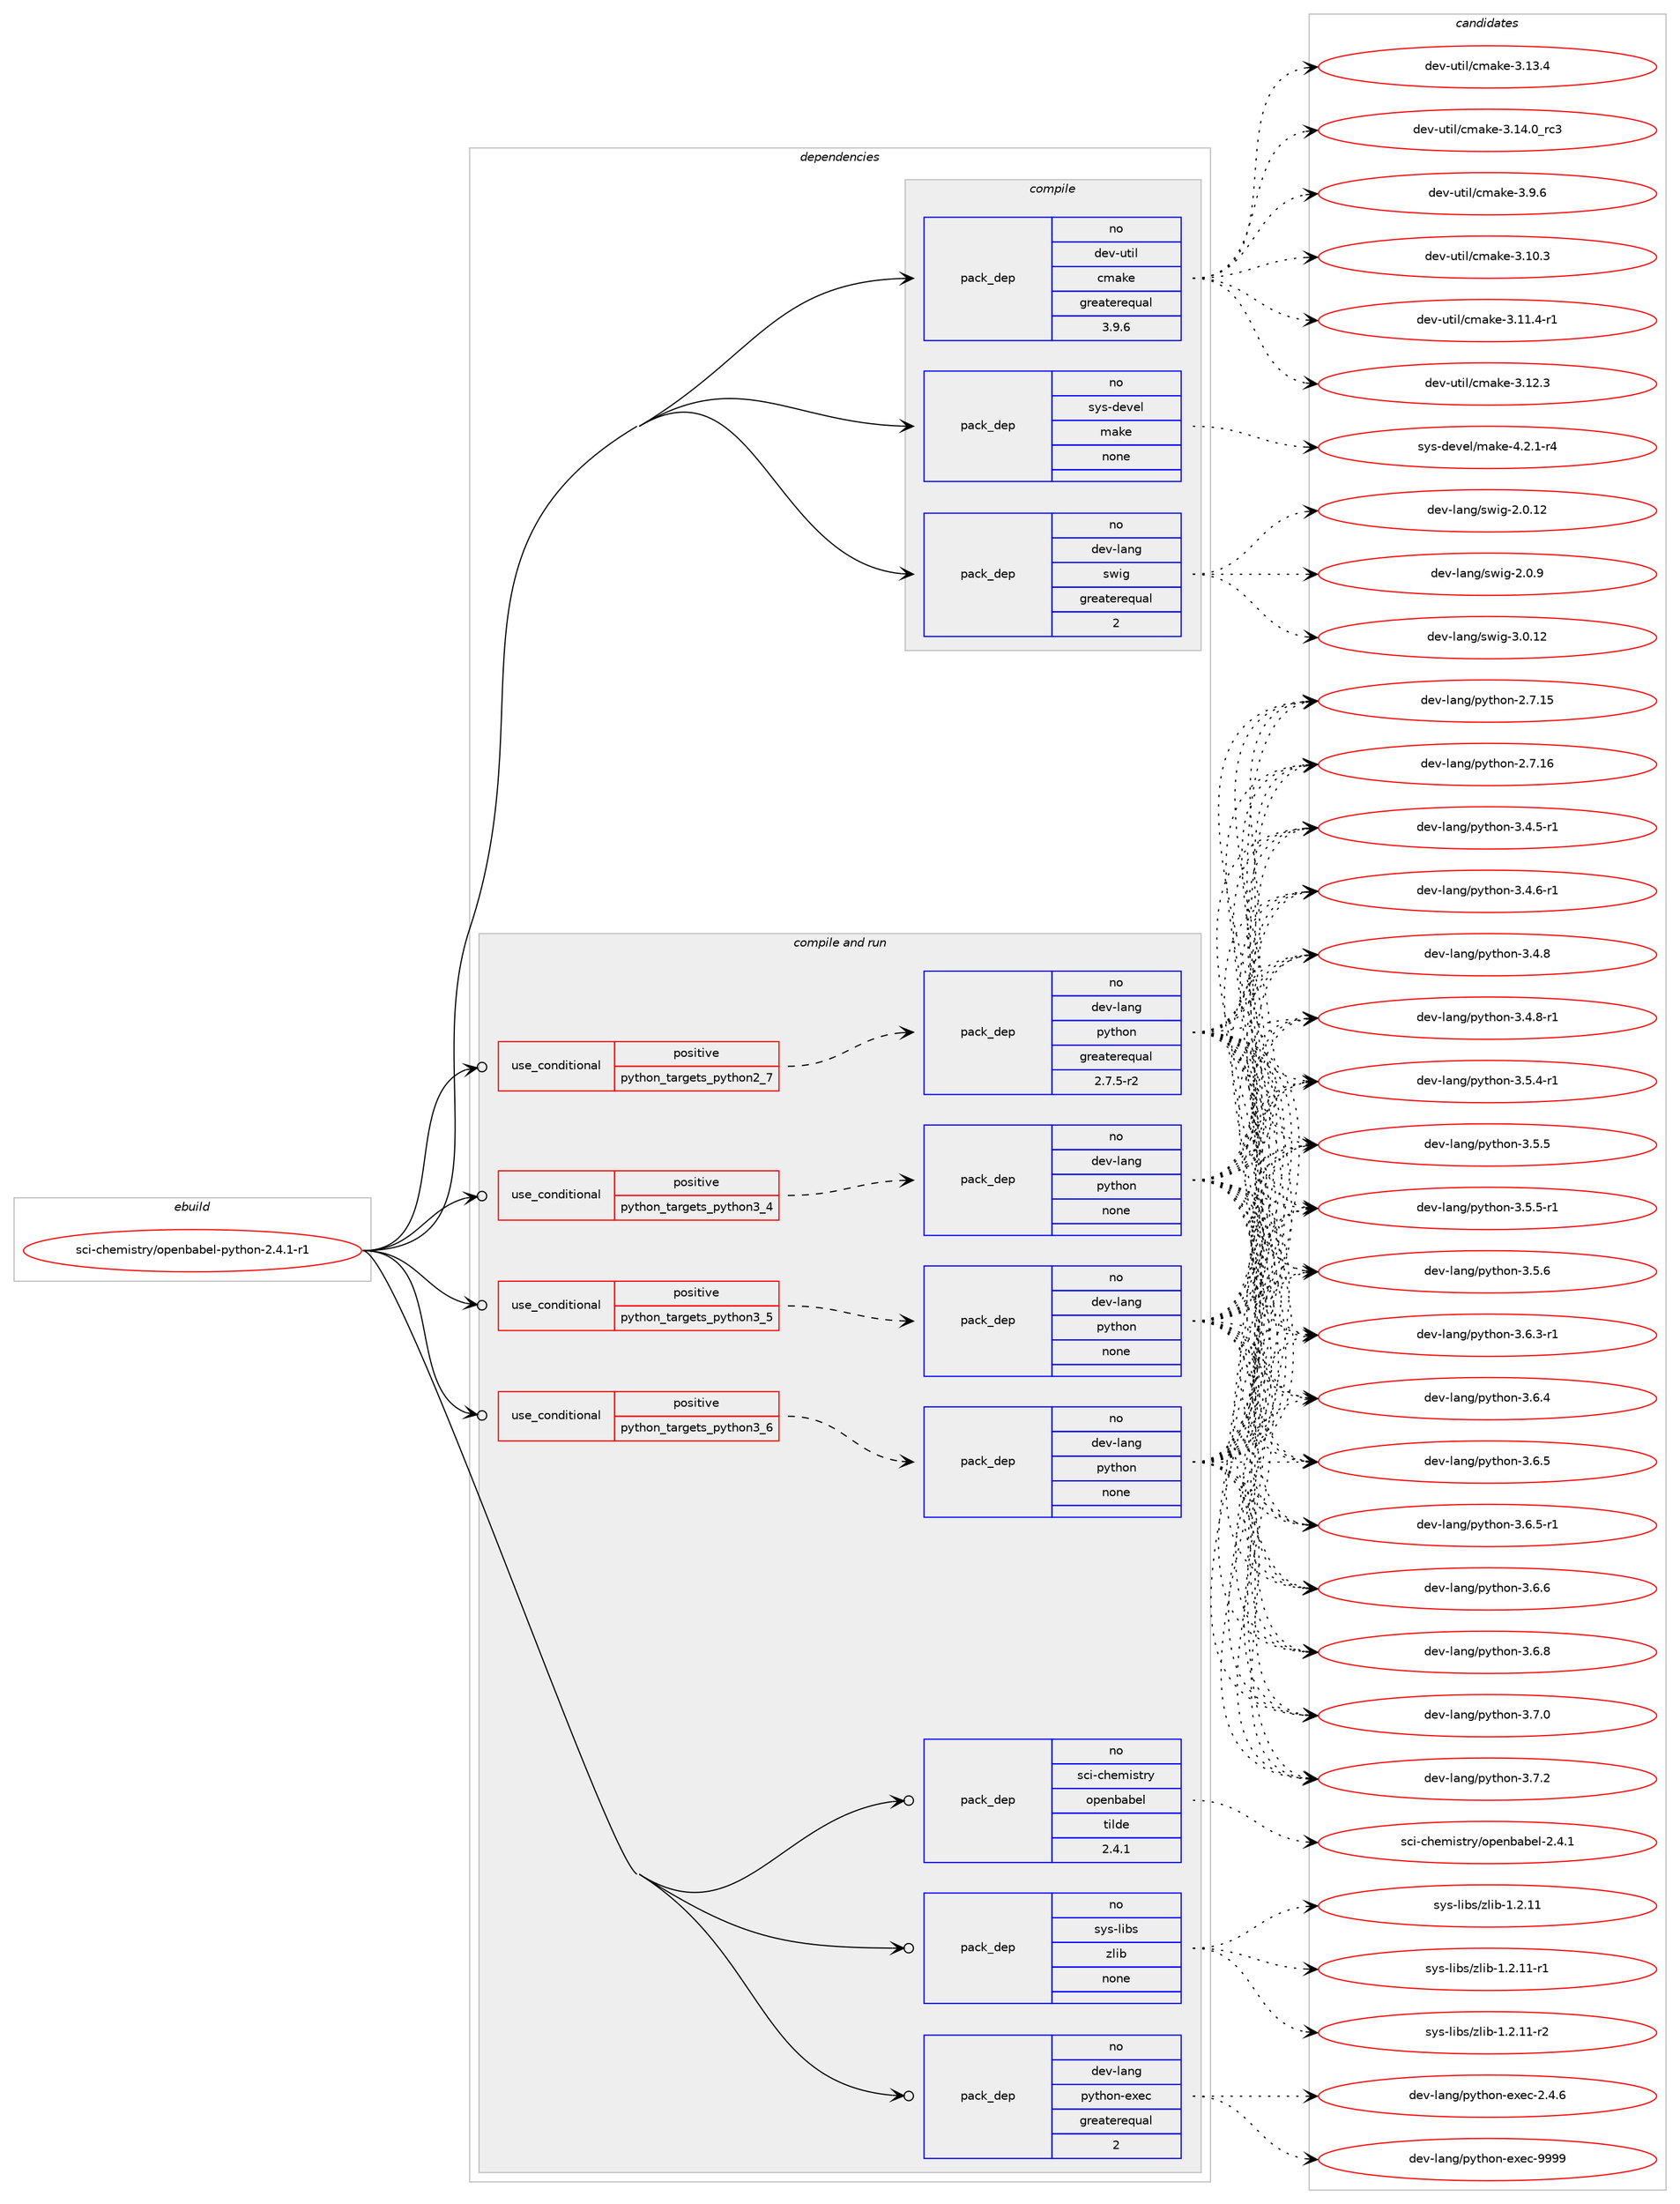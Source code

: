 digraph prolog {

# *************
# Graph options
# *************

newrank=true;
concentrate=true;
compound=true;
graph [rankdir=LR,fontname=Helvetica,fontsize=10,ranksep=1.5];#, ranksep=2.5, nodesep=0.2];
edge  [arrowhead=vee];
node  [fontname=Helvetica,fontsize=10];

# **********
# The ebuild
# **********

subgraph cluster_leftcol {
color=gray;
rank=same;
label=<<i>ebuild</i>>;
id [label="sci-chemistry/openbabel-python-2.4.1-r1", color=red, width=4, href="../sci-chemistry/openbabel-python-2.4.1-r1.svg"];
}

# ****************
# The dependencies
# ****************

subgraph cluster_midcol {
color=gray;
label=<<i>dependencies</i>>;
subgraph cluster_compile {
fillcolor="#eeeeee";
style=filled;
label=<<i>compile</i>>;
subgraph pack1208344 {
dependency1688471 [label=<<TABLE BORDER="0" CELLBORDER="1" CELLSPACING="0" CELLPADDING="4" WIDTH="220"><TR><TD ROWSPAN="6" CELLPADDING="30">pack_dep</TD></TR><TR><TD WIDTH="110">no</TD></TR><TR><TD>dev-lang</TD></TR><TR><TD>swig</TD></TR><TR><TD>greaterequal</TD></TR><TR><TD>2</TD></TR></TABLE>>, shape=none, color=blue];
}
id:e -> dependency1688471:w [weight=20,style="solid",arrowhead="vee"];
subgraph pack1208345 {
dependency1688472 [label=<<TABLE BORDER="0" CELLBORDER="1" CELLSPACING="0" CELLPADDING="4" WIDTH="220"><TR><TD ROWSPAN="6" CELLPADDING="30">pack_dep</TD></TR><TR><TD WIDTH="110">no</TD></TR><TR><TD>dev-util</TD></TR><TR><TD>cmake</TD></TR><TR><TD>greaterequal</TD></TR><TR><TD>3.9.6</TD></TR></TABLE>>, shape=none, color=blue];
}
id:e -> dependency1688472:w [weight=20,style="solid",arrowhead="vee"];
subgraph pack1208346 {
dependency1688473 [label=<<TABLE BORDER="0" CELLBORDER="1" CELLSPACING="0" CELLPADDING="4" WIDTH="220"><TR><TD ROWSPAN="6" CELLPADDING="30">pack_dep</TD></TR><TR><TD WIDTH="110">no</TD></TR><TR><TD>sys-devel</TD></TR><TR><TD>make</TD></TR><TR><TD>none</TD></TR><TR><TD></TD></TR></TABLE>>, shape=none, color=blue];
}
id:e -> dependency1688473:w [weight=20,style="solid",arrowhead="vee"];
}
subgraph cluster_compileandrun {
fillcolor="#eeeeee";
style=filled;
label=<<i>compile and run</i>>;
subgraph cond452471 {
dependency1688474 [label=<<TABLE BORDER="0" CELLBORDER="1" CELLSPACING="0" CELLPADDING="4"><TR><TD ROWSPAN="3" CELLPADDING="10">use_conditional</TD></TR><TR><TD>positive</TD></TR><TR><TD>python_targets_python2_7</TD></TR></TABLE>>, shape=none, color=red];
subgraph pack1208347 {
dependency1688475 [label=<<TABLE BORDER="0" CELLBORDER="1" CELLSPACING="0" CELLPADDING="4" WIDTH="220"><TR><TD ROWSPAN="6" CELLPADDING="30">pack_dep</TD></TR><TR><TD WIDTH="110">no</TD></TR><TR><TD>dev-lang</TD></TR><TR><TD>python</TD></TR><TR><TD>greaterequal</TD></TR><TR><TD>2.7.5-r2</TD></TR></TABLE>>, shape=none, color=blue];
}
dependency1688474:e -> dependency1688475:w [weight=20,style="dashed",arrowhead="vee"];
}
id:e -> dependency1688474:w [weight=20,style="solid",arrowhead="odotvee"];
subgraph cond452472 {
dependency1688476 [label=<<TABLE BORDER="0" CELLBORDER="1" CELLSPACING="0" CELLPADDING="4"><TR><TD ROWSPAN="3" CELLPADDING="10">use_conditional</TD></TR><TR><TD>positive</TD></TR><TR><TD>python_targets_python3_4</TD></TR></TABLE>>, shape=none, color=red];
subgraph pack1208348 {
dependency1688477 [label=<<TABLE BORDER="0" CELLBORDER="1" CELLSPACING="0" CELLPADDING="4" WIDTH="220"><TR><TD ROWSPAN="6" CELLPADDING="30">pack_dep</TD></TR><TR><TD WIDTH="110">no</TD></TR><TR><TD>dev-lang</TD></TR><TR><TD>python</TD></TR><TR><TD>none</TD></TR><TR><TD></TD></TR></TABLE>>, shape=none, color=blue];
}
dependency1688476:e -> dependency1688477:w [weight=20,style="dashed",arrowhead="vee"];
}
id:e -> dependency1688476:w [weight=20,style="solid",arrowhead="odotvee"];
subgraph cond452473 {
dependency1688478 [label=<<TABLE BORDER="0" CELLBORDER="1" CELLSPACING="0" CELLPADDING="4"><TR><TD ROWSPAN="3" CELLPADDING="10">use_conditional</TD></TR><TR><TD>positive</TD></TR><TR><TD>python_targets_python3_5</TD></TR></TABLE>>, shape=none, color=red];
subgraph pack1208349 {
dependency1688479 [label=<<TABLE BORDER="0" CELLBORDER="1" CELLSPACING="0" CELLPADDING="4" WIDTH="220"><TR><TD ROWSPAN="6" CELLPADDING="30">pack_dep</TD></TR><TR><TD WIDTH="110">no</TD></TR><TR><TD>dev-lang</TD></TR><TR><TD>python</TD></TR><TR><TD>none</TD></TR><TR><TD></TD></TR></TABLE>>, shape=none, color=blue];
}
dependency1688478:e -> dependency1688479:w [weight=20,style="dashed",arrowhead="vee"];
}
id:e -> dependency1688478:w [weight=20,style="solid",arrowhead="odotvee"];
subgraph cond452474 {
dependency1688480 [label=<<TABLE BORDER="0" CELLBORDER="1" CELLSPACING="0" CELLPADDING="4"><TR><TD ROWSPAN="3" CELLPADDING="10">use_conditional</TD></TR><TR><TD>positive</TD></TR><TR><TD>python_targets_python3_6</TD></TR></TABLE>>, shape=none, color=red];
subgraph pack1208350 {
dependency1688481 [label=<<TABLE BORDER="0" CELLBORDER="1" CELLSPACING="0" CELLPADDING="4" WIDTH="220"><TR><TD ROWSPAN="6" CELLPADDING="30">pack_dep</TD></TR><TR><TD WIDTH="110">no</TD></TR><TR><TD>dev-lang</TD></TR><TR><TD>python</TD></TR><TR><TD>none</TD></TR><TR><TD></TD></TR></TABLE>>, shape=none, color=blue];
}
dependency1688480:e -> dependency1688481:w [weight=20,style="dashed",arrowhead="vee"];
}
id:e -> dependency1688480:w [weight=20,style="solid",arrowhead="odotvee"];
subgraph pack1208351 {
dependency1688482 [label=<<TABLE BORDER="0" CELLBORDER="1" CELLSPACING="0" CELLPADDING="4" WIDTH="220"><TR><TD ROWSPAN="6" CELLPADDING="30">pack_dep</TD></TR><TR><TD WIDTH="110">no</TD></TR><TR><TD>dev-lang</TD></TR><TR><TD>python-exec</TD></TR><TR><TD>greaterequal</TD></TR><TR><TD>2</TD></TR></TABLE>>, shape=none, color=blue];
}
id:e -> dependency1688482:w [weight=20,style="solid",arrowhead="odotvee"];
subgraph pack1208352 {
dependency1688483 [label=<<TABLE BORDER="0" CELLBORDER="1" CELLSPACING="0" CELLPADDING="4" WIDTH="220"><TR><TD ROWSPAN="6" CELLPADDING="30">pack_dep</TD></TR><TR><TD WIDTH="110">no</TD></TR><TR><TD>sci-chemistry</TD></TR><TR><TD>openbabel</TD></TR><TR><TD>tilde</TD></TR><TR><TD>2.4.1</TD></TR></TABLE>>, shape=none, color=blue];
}
id:e -> dependency1688483:w [weight=20,style="solid",arrowhead="odotvee"];
subgraph pack1208353 {
dependency1688484 [label=<<TABLE BORDER="0" CELLBORDER="1" CELLSPACING="0" CELLPADDING="4" WIDTH="220"><TR><TD ROWSPAN="6" CELLPADDING="30">pack_dep</TD></TR><TR><TD WIDTH="110">no</TD></TR><TR><TD>sys-libs</TD></TR><TR><TD>zlib</TD></TR><TR><TD>none</TD></TR><TR><TD></TD></TR></TABLE>>, shape=none, color=blue];
}
id:e -> dependency1688484:w [weight=20,style="solid",arrowhead="odotvee"];
}
subgraph cluster_run {
fillcolor="#eeeeee";
style=filled;
label=<<i>run</i>>;
}
}

# **************
# The candidates
# **************

subgraph cluster_choices {
rank=same;
color=gray;
label=<<i>candidates</i>>;

subgraph choice1208344 {
color=black;
nodesep=1;
choice10010111845108971101034711511910510345504648464950 [label="dev-lang/swig-2.0.12", color=red, width=4,href="../dev-lang/swig-2.0.12.svg"];
choice100101118451089711010347115119105103455046484657 [label="dev-lang/swig-2.0.9", color=red, width=4,href="../dev-lang/swig-2.0.9.svg"];
choice10010111845108971101034711511910510345514648464950 [label="dev-lang/swig-3.0.12", color=red, width=4,href="../dev-lang/swig-3.0.12.svg"];
dependency1688471:e -> choice10010111845108971101034711511910510345504648464950:w [style=dotted,weight="100"];
dependency1688471:e -> choice100101118451089711010347115119105103455046484657:w [style=dotted,weight="100"];
dependency1688471:e -> choice10010111845108971101034711511910510345514648464950:w [style=dotted,weight="100"];
}
subgraph choice1208345 {
color=black;
nodesep=1;
choice1001011184511711610510847991099710710145514649484651 [label="dev-util/cmake-3.10.3", color=red, width=4,href="../dev-util/cmake-3.10.3.svg"];
choice10010111845117116105108479910997107101455146494946524511449 [label="dev-util/cmake-3.11.4-r1", color=red, width=4,href="../dev-util/cmake-3.11.4-r1.svg"];
choice1001011184511711610510847991099710710145514649504651 [label="dev-util/cmake-3.12.3", color=red, width=4,href="../dev-util/cmake-3.12.3.svg"];
choice1001011184511711610510847991099710710145514649514652 [label="dev-util/cmake-3.13.4", color=red, width=4,href="../dev-util/cmake-3.13.4.svg"];
choice1001011184511711610510847991099710710145514649524648951149951 [label="dev-util/cmake-3.14.0_rc3", color=red, width=4,href="../dev-util/cmake-3.14.0_rc3.svg"];
choice10010111845117116105108479910997107101455146574654 [label="dev-util/cmake-3.9.6", color=red, width=4,href="../dev-util/cmake-3.9.6.svg"];
dependency1688472:e -> choice1001011184511711610510847991099710710145514649484651:w [style=dotted,weight="100"];
dependency1688472:e -> choice10010111845117116105108479910997107101455146494946524511449:w [style=dotted,weight="100"];
dependency1688472:e -> choice1001011184511711610510847991099710710145514649504651:w [style=dotted,weight="100"];
dependency1688472:e -> choice1001011184511711610510847991099710710145514649514652:w [style=dotted,weight="100"];
dependency1688472:e -> choice1001011184511711610510847991099710710145514649524648951149951:w [style=dotted,weight="100"];
dependency1688472:e -> choice10010111845117116105108479910997107101455146574654:w [style=dotted,weight="100"];
}
subgraph choice1208346 {
color=black;
nodesep=1;
choice1151211154510010111810110847109971071014552465046494511452 [label="sys-devel/make-4.2.1-r4", color=red, width=4,href="../sys-devel/make-4.2.1-r4.svg"];
dependency1688473:e -> choice1151211154510010111810110847109971071014552465046494511452:w [style=dotted,weight="100"];
}
subgraph choice1208347 {
color=black;
nodesep=1;
choice10010111845108971101034711212111610411111045504655464953 [label="dev-lang/python-2.7.15", color=red, width=4,href="../dev-lang/python-2.7.15.svg"];
choice10010111845108971101034711212111610411111045504655464954 [label="dev-lang/python-2.7.16", color=red, width=4,href="../dev-lang/python-2.7.16.svg"];
choice1001011184510897110103471121211161041111104551465246534511449 [label="dev-lang/python-3.4.5-r1", color=red, width=4,href="../dev-lang/python-3.4.5-r1.svg"];
choice1001011184510897110103471121211161041111104551465246544511449 [label="dev-lang/python-3.4.6-r1", color=red, width=4,href="../dev-lang/python-3.4.6-r1.svg"];
choice100101118451089711010347112121116104111110455146524656 [label="dev-lang/python-3.4.8", color=red, width=4,href="../dev-lang/python-3.4.8.svg"];
choice1001011184510897110103471121211161041111104551465246564511449 [label="dev-lang/python-3.4.8-r1", color=red, width=4,href="../dev-lang/python-3.4.8-r1.svg"];
choice1001011184510897110103471121211161041111104551465346524511449 [label="dev-lang/python-3.5.4-r1", color=red, width=4,href="../dev-lang/python-3.5.4-r1.svg"];
choice100101118451089711010347112121116104111110455146534653 [label="dev-lang/python-3.5.5", color=red, width=4,href="../dev-lang/python-3.5.5.svg"];
choice1001011184510897110103471121211161041111104551465346534511449 [label="dev-lang/python-3.5.5-r1", color=red, width=4,href="../dev-lang/python-3.5.5-r1.svg"];
choice100101118451089711010347112121116104111110455146534654 [label="dev-lang/python-3.5.6", color=red, width=4,href="../dev-lang/python-3.5.6.svg"];
choice1001011184510897110103471121211161041111104551465446514511449 [label="dev-lang/python-3.6.3-r1", color=red, width=4,href="../dev-lang/python-3.6.3-r1.svg"];
choice100101118451089711010347112121116104111110455146544652 [label="dev-lang/python-3.6.4", color=red, width=4,href="../dev-lang/python-3.6.4.svg"];
choice100101118451089711010347112121116104111110455146544653 [label="dev-lang/python-3.6.5", color=red, width=4,href="../dev-lang/python-3.6.5.svg"];
choice1001011184510897110103471121211161041111104551465446534511449 [label="dev-lang/python-3.6.5-r1", color=red, width=4,href="../dev-lang/python-3.6.5-r1.svg"];
choice100101118451089711010347112121116104111110455146544654 [label="dev-lang/python-3.6.6", color=red, width=4,href="../dev-lang/python-3.6.6.svg"];
choice100101118451089711010347112121116104111110455146544656 [label="dev-lang/python-3.6.8", color=red, width=4,href="../dev-lang/python-3.6.8.svg"];
choice100101118451089711010347112121116104111110455146554648 [label="dev-lang/python-3.7.0", color=red, width=4,href="../dev-lang/python-3.7.0.svg"];
choice100101118451089711010347112121116104111110455146554650 [label="dev-lang/python-3.7.2", color=red, width=4,href="../dev-lang/python-3.7.2.svg"];
dependency1688475:e -> choice10010111845108971101034711212111610411111045504655464953:w [style=dotted,weight="100"];
dependency1688475:e -> choice10010111845108971101034711212111610411111045504655464954:w [style=dotted,weight="100"];
dependency1688475:e -> choice1001011184510897110103471121211161041111104551465246534511449:w [style=dotted,weight="100"];
dependency1688475:e -> choice1001011184510897110103471121211161041111104551465246544511449:w [style=dotted,weight="100"];
dependency1688475:e -> choice100101118451089711010347112121116104111110455146524656:w [style=dotted,weight="100"];
dependency1688475:e -> choice1001011184510897110103471121211161041111104551465246564511449:w [style=dotted,weight="100"];
dependency1688475:e -> choice1001011184510897110103471121211161041111104551465346524511449:w [style=dotted,weight="100"];
dependency1688475:e -> choice100101118451089711010347112121116104111110455146534653:w [style=dotted,weight="100"];
dependency1688475:e -> choice1001011184510897110103471121211161041111104551465346534511449:w [style=dotted,weight="100"];
dependency1688475:e -> choice100101118451089711010347112121116104111110455146534654:w [style=dotted,weight="100"];
dependency1688475:e -> choice1001011184510897110103471121211161041111104551465446514511449:w [style=dotted,weight="100"];
dependency1688475:e -> choice100101118451089711010347112121116104111110455146544652:w [style=dotted,weight="100"];
dependency1688475:e -> choice100101118451089711010347112121116104111110455146544653:w [style=dotted,weight="100"];
dependency1688475:e -> choice1001011184510897110103471121211161041111104551465446534511449:w [style=dotted,weight="100"];
dependency1688475:e -> choice100101118451089711010347112121116104111110455146544654:w [style=dotted,weight="100"];
dependency1688475:e -> choice100101118451089711010347112121116104111110455146544656:w [style=dotted,weight="100"];
dependency1688475:e -> choice100101118451089711010347112121116104111110455146554648:w [style=dotted,weight="100"];
dependency1688475:e -> choice100101118451089711010347112121116104111110455146554650:w [style=dotted,weight="100"];
}
subgraph choice1208348 {
color=black;
nodesep=1;
choice10010111845108971101034711212111610411111045504655464953 [label="dev-lang/python-2.7.15", color=red, width=4,href="../dev-lang/python-2.7.15.svg"];
choice10010111845108971101034711212111610411111045504655464954 [label="dev-lang/python-2.7.16", color=red, width=4,href="../dev-lang/python-2.7.16.svg"];
choice1001011184510897110103471121211161041111104551465246534511449 [label="dev-lang/python-3.4.5-r1", color=red, width=4,href="../dev-lang/python-3.4.5-r1.svg"];
choice1001011184510897110103471121211161041111104551465246544511449 [label="dev-lang/python-3.4.6-r1", color=red, width=4,href="../dev-lang/python-3.4.6-r1.svg"];
choice100101118451089711010347112121116104111110455146524656 [label="dev-lang/python-3.4.8", color=red, width=4,href="../dev-lang/python-3.4.8.svg"];
choice1001011184510897110103471121211161041111104551465246564511449 [label="dev-lang/python-3.4.8-r1", color=red, width=4,href="../dev-lang/python-3.4.8-r1.svg"];
choice1001011184510897110103471121211161041111104551465346524511449 [label="dev-lang/python-3.5.4-r1", color=red, width=4,href="../dev-lang/python-3.5.4-r1.svg"];
choice100101118451089711010347112121116104111110455146534653 [label="dev-lang/python-3.5.5", color=red, width=4,href="../dev-lang/python-3.5.5.svg"];
choice1001011184510897110103471121211161041111104551465346534511449 [label="dev-lang/python-3.5.5-r1", color=red, width=4,href="../dev-lang/python-3.5.5-r1.svg"];
choice100101118451089711010347112121116104111110455146534654 [label="dev-lang/python-3.5.6", color=red, width=4,href="../dev-lang/python-3.5.6.svg"];
choice1001011184510897110103471121211161041111104551465446514511449 [label="dev-lang/python-3.6.3-r1", color=red, width=4,href="../dev-lang/python-3.6.3-r1.svg"];
choice100101118451089711010347112121116104111110455146544652 [label="dev-lang/python-3.6.4", color=red, width=4,href="../dev-lang/python-3.6.4.svg"];
choice100101118451089711010347112121116104111110455146544653 [label="dev-lang/python-3.6.5", color=red, width=4,href="../dev-lang/python-3.6.5.svg"];
choice1001011184510897110103471121211161041111104551465446534511449 [label="dev-lang/python-3.6.5-r1", color=red, width=4,href="../dev-lang/python-3.6.5-r1.svg"];
choice100101118451089711010347112121116104111110455146544654 [label="dev-lang/python-3.6.6", color=red, width=4,href="../dev-lang/python-3.6.6.svg"];
choice100101118451089711010347112121116104111110455146544656 [label="dev-lang/python-3.6.8", color=red, width=4,href="../dev-lang/python-3.6.8.svg"];
choice100101118451089711010347112121116104111110455146554648 [label="dev-lang/python-3.7.0", color=red, width=4,href="../dev-lang/python-3.7.0.svg"];
choice100101118451089711010347112121116104111110455146554650 [label="dev-lang/python-3.7.2", color=red, width=4,href="../dev-lang/python-3.7.2.svg"];
dependency1688477:e -> choice10010111845108971101034711212111610411111045504655464953:w [style=dotted,weight="100"];
dependency1688477:e -> choice10010111845108971101034711212111610411111045504655464954:w [style=dotted,weight="100"];
dependency1688477:e -> choice1001011184510897110103471121211161041111104551465246534511449:w [style=dotted,weight="100"];
dependency1688477:e -> choice1001011184510897110103471121211161041111104551465246544511449:w [style=dotted,weight="100"];
dependency1688477:e -> choice100101118451089711010347112121116104111110455146524656:w [style=dotted,weight="100"];
dependency1688477:e -> choice1001011184510897110103471121211161041111104551465246564511449:w [style=dotted,weight="100"];
dependency1688477:e -> choice1001011184510897110103471121211161041111104551465346524511449:w [style=dotted,weight="100"];
dependency1688477:e -> choice100101118451089711010347112121116104111110455146534653:w [style=dotted,weight="100"];
dependency1688477:e -> choice1001011184510897110103471121211161041111104551465346534511449:w [style=dotted,weight="100"];
dependency1688477:e -> choice100101118451089711010347112121116104111110455146534654:w [style=dotted,weight="100"];
dependency1688477:e -> choice1001011184510897110103471121211161041111104551465446514511449:w [style=dotted,weight="100"];
dependency1688477:e -> choice100101118451089711010347112121116104111110455146544652:w [style=dotted,weight="100"];
dependency1688477:e -> choice100101118451089711010347112121116104111110455146544653:w [style=dotted,weight="100"];
dependency1688477:e -> choice1001011184510897110103471121211161041111104551465446534511449:w [style=dotted,weight="100"];
dependency1688477:e -> choice100101118451089711010347112121116104111110455146544654:w [style=dotted,weight="100"];
dependency1688477:e -> choice100101118451089711010347112121116104111110455146544656:w [style=dotted,weight="100"];
dependency1688477:e -> choice100101118451089711010347112121116104111110455146554648:w [style=dotted,weight="100"];
dependency1688477:e -> choice100101118451089711010347112121116104111110455146554650:w [style=dotted,weight="100"];
}
subgraph choice1208349 {
color=black;
nodesep=1;
choice10010111845108971101034711212111610411111045504655464953 [label="dev-lang/python-2.7.15", color=red, width=4,href="../dev-lang/python-2.7.15.svg"];
choice10010111845108971101034711212111610411111045504655464954 [label="dev-lang/python-2.7.16", color=red, width=4,href="../dev-lang/python-2.7.16.svg"];
choice1001011184510897110103471121211161041111104551465246534511449 [label="dev-lang/python-3.4.5-r1", color=red, width=4,href="../dev-lang/python-3.4.5-r1.svg"];
choice1001011184510897110103471121211161041111104551465246544511449 [label="dev-lang/python-3.4.6-r1", color=red, width=4,href="../dev-lang/python-3.4.6-r1.svg"];
choice100101118451089711010347112121116104111110455146524656 [label="dev-lang/python-3.4.8", color=red, width=4,href="../dev-lang/python-3.4.8.svg"];
choice1001011184510897110103471121211161041111104551465246564511449 [label="dev-lang/python-3.4.8-r1", color=red, width=4,href="../dev-lang/python-3.4.8-r1.svg"];
choice1001011184510897110103471121211161041111104551465346524511449 [label="dev-lang/python-3.5.4-r1", color=red, width=4,href="../dev-lang/python-3.5.4-r1.svg"];
choice100101118451089711010347112121116104111110455146534653 [label="dev-lang/python-3.5.5", color=red, width=4,href="../dev-lang/python-3.5.5.svg"];
choice1001011184510897110103471121211161041111104551465346534511449 [label="dev-lang/python-3.5.5-r1", color=red, width=4,href="../dev-lang/python-3.5.5-r1.svg"];
choice100101118451089711010347112121116104111110455146534654 [label="dev-lang/python-3.5.6", color=red, width=4,href="../dev-lang/python-3.5.6.svg"];
choice1001011184510897110103471121211161041111104551465446514511449 [label="dev-lang/python-3.6.3-r1", color=red, width=4,href="../dev-lang/python-3.6.3-r1.svg"];
choice100101118451089711010347112121116104111110455146544652 [label="dev-lang/python-3.6.4", color=red, width=4,href="../dev-lang/python-3.6.4.svg"];
choice100101118451089711010347112121116104111110455146544653 [label="dev-lang/python-3.6.5", color=red, width=4,href="../dev-lang/python-3.6.5.svg"];
choice1001011184510897110103471121211161041111104551465446534511449 [label="dev-lang/python-3.6.5-r1", color=red, width=4,href="../dev-lang/python-3.6.5-r1.svg"];
choice100101118451089711010347112121116104111110455146544654 [label="dev-lang/python-3.6.6", color=red, width=4,href="../dev-lang/python-3.6.6.svg"];
choice100101118451089711010347112121116104111110455146544656 [label="dev-lang/python-3.6.8", color=red, width=4,href="../dev-lang/python-3.6.8.svg"];
choice100101118451089711010347112121116104111110455146554648 [label="dev-lang/python-3.7.0", color=red, width=4,href="../dev-lang/python-3.7.0.svg"];
choice100101118451089711010347112121116104111110455146554650 [label="dev-lang/python-3.7.2", color=red, width=4,href="../dev-lang/python-3.7.2.svg"];
dependency1688479:e -> choice10010111845108971101034711212111610411111045504655464953:w [style=dotted,weight="100"];
dependency1688479:e -> choice10010111845108971101034711212111610411111045504655464954:w [style=dotted,weight="100"];
dependency1688479:e -> choice1001011184510897110103471121211161041111104551465246534511449:w [style=dotted,weight="100"];
dependency1688479:e -> choice1001011184510897110103471121211161041111104551465246544511449:w [style=dotted,weight="100"];
dependency1688479:e -> choice100101118451089711010347112121116104111110455146524656:w [style=dotted,weight="100"];
dependency1688479:e -> choice1001011184510897110103471121211161041111104551465246564511449:w [style=dotted,weight="100"];
dependency1688479:e -> choice1001011184510897110103471121211161041111104551465346524511449:w [style=dotted,weight="100"];
dependency1688479:e -> choice100101118451089711010347112121116104111110455146534653:w [style=dotted,weight="100"];
dependency1688479:e -> choice1001011184510897110103471121211161041111104551465346534511449:w [style=dotted,weight="100"];
dependency1688479:e -> choice100101118451089711010347112121116104111110455146534654:w [style=dotted,weight="100"];
dependency1688479:e -> choice1001011184510897110103471121211161041111104551465446514511449:w [style=dotted,weight="100"];
dependency1688479:e -> choice100101118451089711010347112121116104111110455146544652:w [style=dotted,weight="100"];
dependency1688479:e -> choice100101118451089711010347112121116104111110455146544653:w [style=dotted,weight="100"];
dependency1688479:e -> choice1001011184510897110103471121211161041111104551465446534511449:w [style=dotted,weight="100"];
dependency1688479:e -> choice100101118451089711010347112121116104111110455146544654:w [style=dotted,weight="100"];
dependency1688479:e -> choice100101118451089711010347112121116104111110455146544656:w [style=dotted,weight="100"];
dependency1688479:e -> choice100101118451089711010347112121116104111110455146554648:w [style=dotted,weight="100"];
dependency1688479:e -> choice100101118451089711010347112121116104111110455146554650:w [style=dotted,weight="100"];
}
subgraph choice1208350 {
color=black;
nodesep=1;
choice10010111845108971101034711212111610411111045504655464953 [label="dev-lang/python-2.7.15", color=red, width=4,href="../dev-lang/python-2.7.15.svg"];
choice10010111845108971101034711212111610411111045504655464954 [label="dev-lang/python-2.7.16", color=red, width=4,href="../dev-lang/python-2.7.16.svg"];
choice1001011184510897110103471121211161041111104551465246534511449 [label="dev-lang/python-3.4.5-r1", color=red, width=4,href="../dev-lang/python-3.4.5-r1.svg"];
choice1001011184510897110103471121211161041111104551465246544511449 [label="dev-lang/python-3.4.6-r1", color=red, width=4,href="../dev-lang/python-3.4.6-r1.svg"];
choice100101118451089711010347112121116104111110455146524656 [label="dev-lang/python-3.4.8", color=red, width=4,href="../dev-lang/python-3.4.8.svg"];
choice1001011184510897110103471121211161041111104551465246564511449 [label="dev-lang/python-3.4.8-r1", color=red, width=4,href="../dev-lang/python-3.4.8-r1.svg"];
choice1001011184510897110103471121211161041111104551465346524511449 [label="dev-lang/python-3.5.4-r1", color=red, width=4,href="../dev-lang/python-3.5.4-r1.svg"];
choice100101118451089711010347112121116104111110455146534653 [label="dev-lang/python-3.5.5", color=red, width=4,href="../dev-lang/python-3.5.5.svg"];
choice1001011184510897110103471121211161041111104551465346534511449 [label="dev-lang/python-3.5.5-r1", color=red, width=4,href="../dev-lang/python-3.5.5-r1.svg"];
choice100101118451089711010347112121116104111110455146534654 [label="dev-lang/python-3.5.6", color=red, width=4,href="../dev-lang/python-3.5.6.svg"];
choice1001011184510897110103471121211161041111104551465446514511449 [label="dev-lang/python-3.6.3-r1", color=red, width=4,href="../dev-lang/python-3.6.3-r1.svg"];
choice100101118451089711010347112121116104111110455146544652 [label="dev-lang/python-3.6.4", color=red, width=4,href="../dev-lang/python-3.6.4.svg"];
choice100101118451089711010347112121116104111110455146544653 [label="dev-lang/python-3.6.5", color=red, width=4,href="../dev-lang/python-3.6.5.svg"];
choice1001011184510897110103471121211161041111104551465446534511449 [label="dev-lang/python-3.6.5-r1", color=red, width=4,href="../dev-lang/python-3.6.5-r1.svg"];
choice100101118451089711010347112121116104111110455146544654 [label="dev-lang/python-3.6.6", color=red, width=4,href="../dev-lang/python-3.6.6.svg"];
choice100101118451089711010347112121116104111110455146544656 [label="dev-lang/python-3.6.8", color=red, width=4,href="../dev-lang/python-3.6.8.svg"];
choice100101118451089711010347112121116104111110455146554648 [label="dev-lang/python-3.7.0", color=red, width=4,href="../dev-lang/python-3.7.0.svg"];
choice100101118451089711010347112121116104111110455146554650 [label="dev-lang/python-3.7.2", color=red, width=4,href="../dev-lang/python-3.7.2.svg"];
dependency1688481:e -> choice10010111845108971101034711212111610411111045504655464953:w [style=dotted,weight="100"];
dependency1688481:e -> choice10010111845108971101034711212111610411111045504655464954:w [style=dotted,weight="100"];
dependency1688481:e -> choice1001011184510897110103471121211161041111104551465246534511449:w [style=dotted,weight="100"];
dependency1688481:e -> choice1001011184510897110103471121211161041111104551465246544511449:w [style=dotted,weight="100"];
dependency1688481:e -> choice100101118451089711010347112121116104111110455146524656:w [style=dotted,weight="100"];
dependency1688481:e -> choice1001011184510897110103471121211161041111104551465246564511449:w [style=dotted,weight="100"];
dependency1688481:e -> choice1001011184510897110103471121211161041111104551465346524511449:w [style=dotted,weight="100"];
dependency1688481:e -> choice100101118451089711010347112121116104111110455146534653:w [style=dotted,weight="100"];
dependency1688481:e -> choice1001011184510897110103471121211161041111104551465346534511449:w [style=dotted,weight="100"];
dependency1688481:e -> choice100101118451089711010347112121116104111110455146534654:w [style=dotted,weight="100"];
dependency1688481:e -> choice1001011184510897110103471121211161041111104551465446514511449:w [style=dotted,weight="100"];
dependency1688481:e -> choice100101118451089711010347112121116104111110455146544652:w [style=dotted,weight="100"];
dependency1688481:e -> choice100101118451089711010347112121116104111110455146544653:w [style=dotted,weight="100"];
dependency1688481:e -> choice1001011184510897110103471121211161041111104551465446534511449:w [style=dotted,weight="100"];
dependency1688481:e -> choice100101118451089711010347112121116104111110455146544654:w [style=dotted,weight="100"];
dependency1688481:e -> choice100101118451089711010347112121116104111110455146544656:w [style=dotted,weight="100"];
dependency1688481:e -> choice100101118451089711010347112121116104111110455146554648:w [style=dotted,weight="100"];
dependency1688481:e -> choice100101118451089711010347112121116104111110455146554650:w [style=dotted,weight="100"];
}
subgraph choice1208351 {
color=black;
nodesep=1;
choice1001011184510897110103471121211161041111104510112010199455046524654 [label="dev-lang/python-exec-2.4.6", color=red, width=4,href="../dev-lang/python-exec-2.4.6.svg"];
choice10010111845108971101034711212111610411111045101120101994557575757 [label="dev-lang/python-exec-9999", color=red, width=4,href="../dev-lang/python-exec-9999.svg"];
dependency1688482:e -> choice1001011184510897110103471121211161041111104510112010199455046524654:w [style=dotted,weight="100"];
dependency1688482:e -> choice10010111845108971101034711212111610411111045101120101994557575757:w [style=dotted,weight="100"];
}
subgraph choice1208352 {
color=black;
nodesep=1;
choice11599105459910410110910511511611412147111112101110989798101108455046524649 [label="sci-chemistry/openbabel-2.4.1", color=red, width=4,href="../sci-chemistry/openbabel-2.4.1.svg"];
dependency1688483:e -> choice11599105459910410110910511511611412147111112101110989798101108455046524649:w [style=dotted,weight="100"];
}
subgraph choice1208353 {
color=black;
nodesep=1;
choice1151211154510810598115471221081059845494650464949 [label="sys-libs/zlib-1.2.11", color=red, width=4,href="../sys-libs/zlib-1.2.11.svg"];
choice11512111545108105981154712210810598454946504649494511449 [label="sys-libs/zlib-1.2.11-r1", color=red, width=4,href="../sys-libs/zlib-1.2.11-r1.svg"];
choice11512111545108105981154712210810598454946504649494511450 [label="sys-libs/zlib-1.2.11-r2", color=red, width=4,href="../sys-libs/zlib-1.2.11-r2.svg"];
dependency1688484:e -> choice1151211154510810598115471221081059845494650464949:w [style=dotted,weight="100"];
dependency1688484:e -> choice11512111545108105981154712210810598454946504649494511449:w [style=dotted,weight="100"];
dependency1688484:e -> choice11512111545108105981154712210810598454946504649494511450:w [style=dotted,weight="100"];
}
}

}
